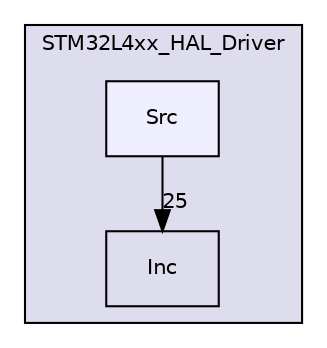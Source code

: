 digraph "Src" {
  compound=true
  node [ fontsize="10", fontname="Helvetica"];
  edge [ labelfontsize="10", labelfontname="Helvetica"];
  subgraph clusterdir_8a47de0d9a7b537f24e8ff521c06cbd3 {
    graph [ bgcolor="#ddddee", pencolor="black", label="STM32L4xx_HAL_Driver" fontname="Helvetica", fontsize="10", URL="dir_8a47de0d9a7b537f24e8ff521c06cbd3.html"]
  dir_79464964bc38874f394d0a750525cdb3 [shape=box label="Inc" URL="dir_79464964bc38874f394d0a750525cdb3.html"];
  dir_a76b8917def16580b7edf0e155f87277 [shape=box, label="Src", style="filled", fillcolor="#eeeeff", pencolor="black", URL="dir_a76b8917def16580b7edf0e155f87277.html"];
  }
  dir_a76b8917def16580b7edf0e155f87277->dir_79464964bc38874f394d0a750525cdb3 [headlabel="25", labeldistance=1.5 headhref="dir_000029_000028.html"];
}
